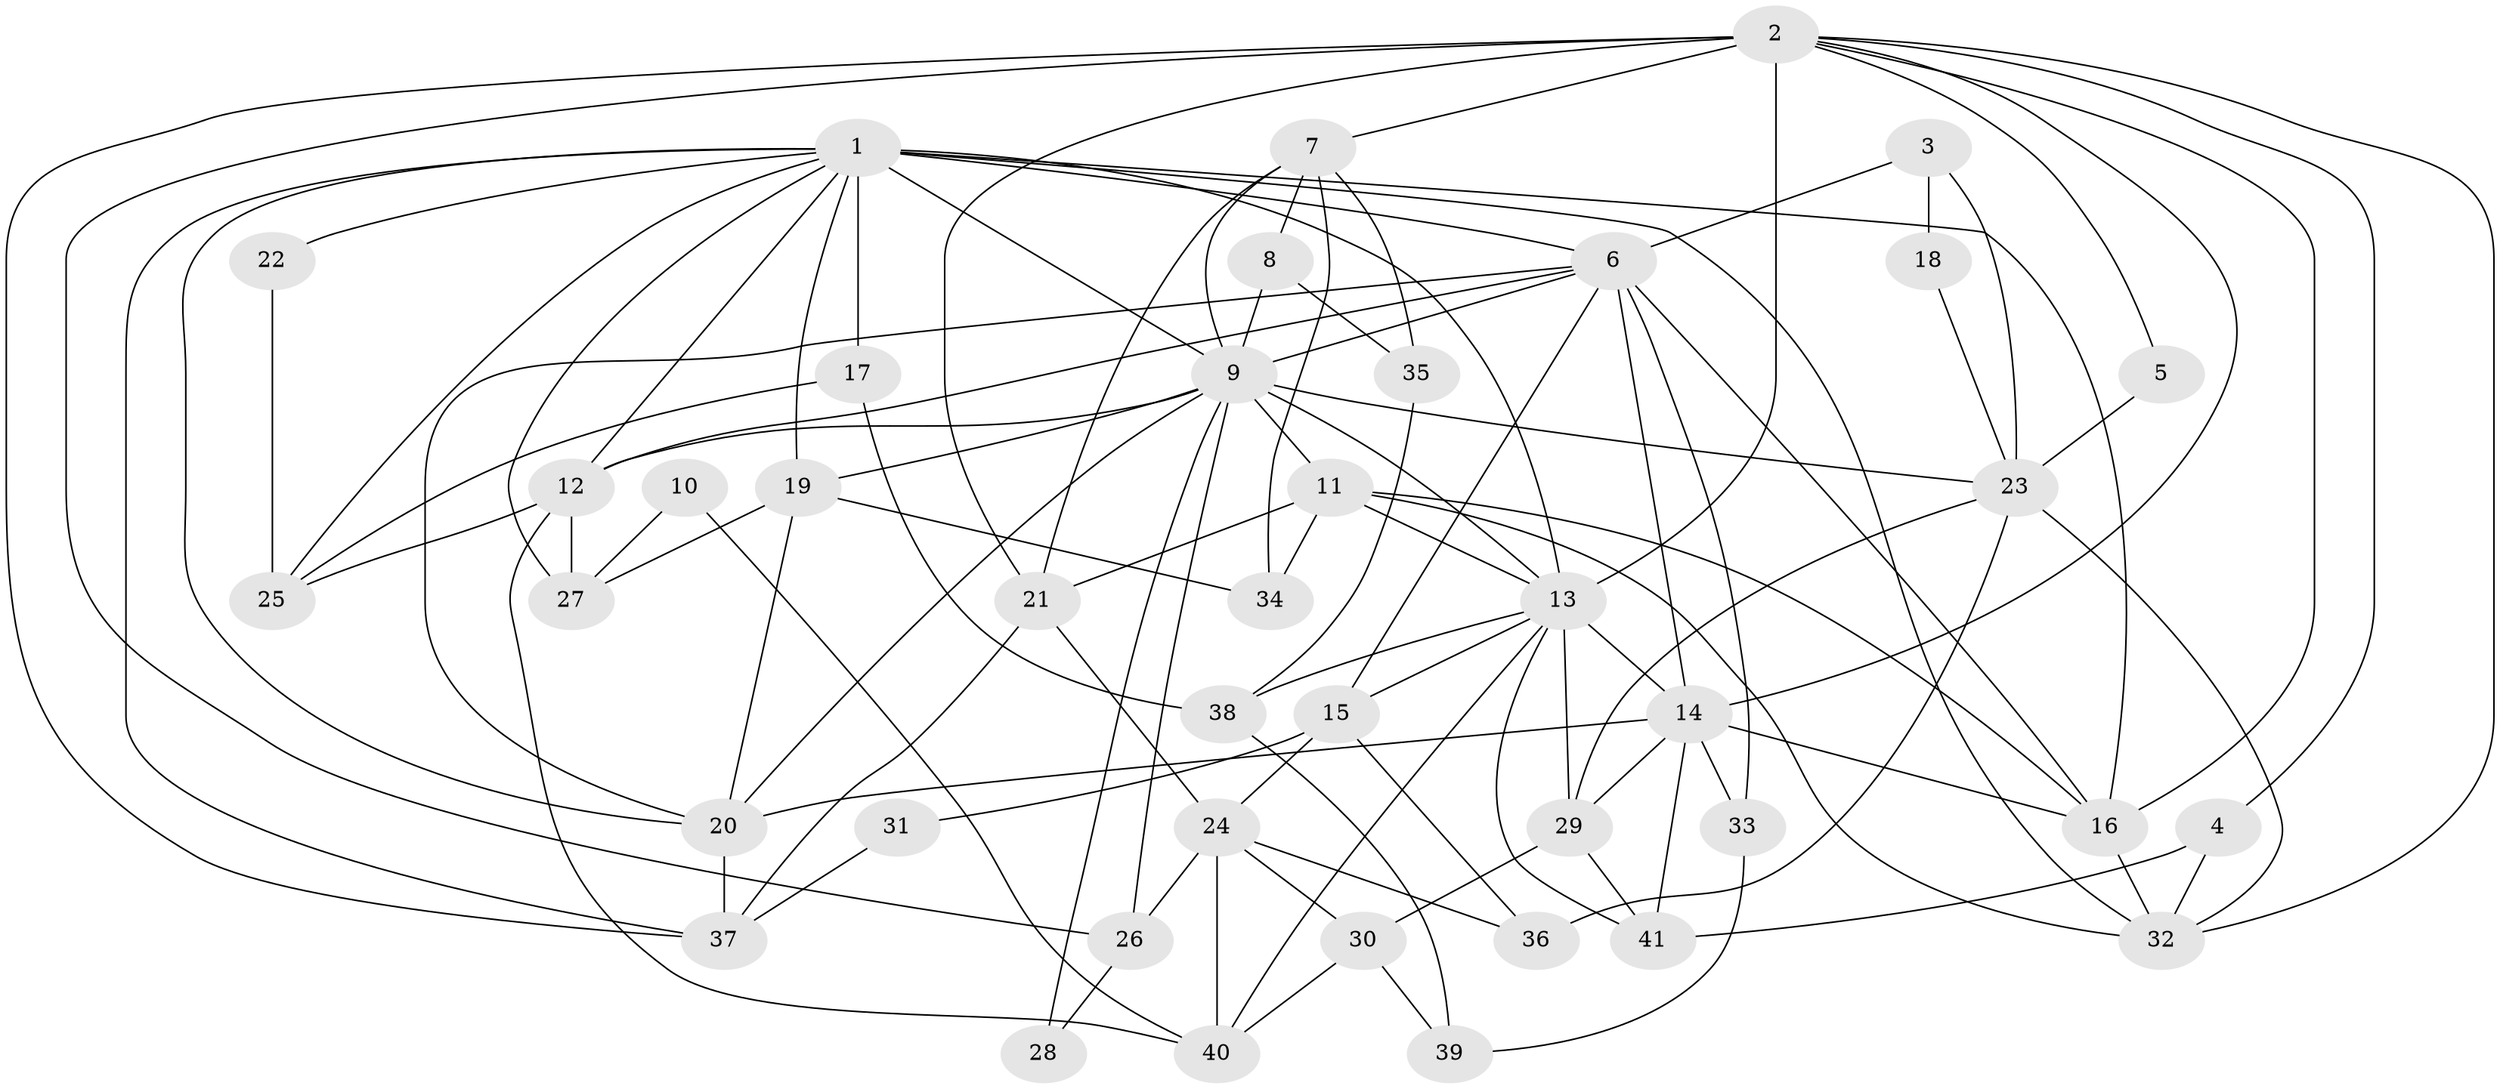 // original degree distribution, {5: 0.18518518518518517, 6: 0.09876543209876543, 3: 0.2222222222222222, 2: 0.16049382716049382, 4: 0.2839506172839506, 8: 0.012345679012345678, 7: 0.037037037037037035}
// Generated by graph-tools (version 1.1) at 2025/51/03/04/25 22:51:09]
// undirected, 41 vertices, 102 edges
graph export_dot {
  node [color=gray90,style=filled];
  1;
  2;
  3;
  4;
  5;
  6;
  7;
  8;
  9;
  10;
  11;
  12;
  13;
  14;
  15;
  16;
  17;
  18;
  19;
  20;
  21;
  22;
  23;
  24;
  25;
  26;
  27;
  28;
  29;
  30;
  31;
  32;
  33;
  34;
  35;
  36;
  37;
  38;
  39;
  40;
  41;
  1 -- 6 [weight=2.0];
  1 -- 9 [weight=1.0];
  1 -- 12 [weight=1.0];
  1 -- 13 [weight=2.0];
  1 -- 16 [weight=1.0];
  1 -- 17 [weight=2.0];
  1 -- 19 [weight=1.0];
  1 -- 20 [weight=1.0];
  1 -- 22 [weight=1.0];
  1 -- 25 [weight=1.0];
  1 -- 27 [weight=2.0];
  1 -- 32 [weight=1.0];
  1 -- 37 [weight=1.0];
  2 -- 4 [weight=1.0];
  2 -- 5 [weight=1.0];
  2 -- 7 [weight=1.0];
  2 -- 13 [weight=4.0];
  2 -- 14 [weight=1.0];
  2 -- 16 [weight=2.0];
  2 -- 21 [weight=1.0];
  2 -- 26 [weight=1.0];
  2 -- 32 [weight=1.0];
  2 -- 37 [weight=1.0];
  3 -- 6 [weight=1.0];
  3 -- 18 [weight=1.0];
  3 -- 23 [weight=1.0];
  4 -- 32 [weight=1.0];
  4 -- 41 [weight=1.0];
  5 -- 23 [weight=1.0];
  6 -- 9 [weight=2.0];
  6 -- 12 [weight=2.0];
  6 -- 14 [weight=1.0];
  6 -- 15 [weight=1.0];
  6 -- 16 [weight=1.0];
  6 -- 20 [weight=1.0];
  6 -- 33 [weight=1.0];
  7 -- 8 [weight=1.0];
  7 -- 9 [weight=1.0];
  7 -- 21 [weight=1.0];
  7 -- 34 [weight=1.0];
  7 -- 35 [weight=1.0];
  8 -- 9 [weight=1.0];
  8 -- 35 [weight=1.0];
  9 -- 11 [weight=3.0];
  9 -- 12 [weight=1.0];
  9 -- 13 [weight=1.0];
  9 -- 19 [weight=1.0];
  9 -- 20 [weight=2.0];
  9 -- 23 [weight=1.0];
  9 -- 26 [weight=1.0];
  9 -- 28 [weight=1.0];
  10 -- 27 [weight=1.0];
  10 -- 40 [weight=1.0];
  11 -- 13 [weight=1.0];
  11 -- 16 [weight=1.0];
  11 -- 21 [weight=1.0];
  11 -- 32 [weight=1.0];
  11 -- 34 [weight=1.0];
  12 -- 25 [weight=1.0];
  12 -- 27 [weight=1.0];
  12 -- 40 [weight=1.0];
  13 -- 14 [weight=1.0];
  13 -- 15 [weight=1.0];
  13 -- 29 [weight=1.0];
  13 -- 38 [weight=1.0];
  13 -- 40 [weight=1.0];
  13 -- 41 [weight=1.0];
  14 -- 16 [weight=1.0];
  14 -- 20 [weight=1.0];
  14 -- 29 [weight=1.0];
  14 -- 33 [weight=1.0];
  14 -- 41 [weight=1.0];
  15 -- 24 [weight=1.0];
  15 -- 31 [weight=1.0];
  15 -- 36 [weight=1.0];
  16 -- 32 [weight=1.0];
  17 -- 25 [weight=1.0];
  17 -- 38 [weight=1.0];
  18 -- 23 [weight=1.0];
  19 -- 20 [weight=1.0];
  19 -- 27 [weight=1.0];
  19 -- 34 [weight=1.0];
  20 -- 37 [weight=1.0];
  21 -- 24 [weight=1.0];
  21 -- 37 [weight=1.0];
  22 -- 25 [weight=1.0];
  23 -- 29 [weight=1.0];
  23 -- 32 [weight=1.0];
  23 -- 36 [weight=1.0];
  24 -- 26 [weight=1.0];
  24 -- 30 [weight=1.0];
  24 -- 36 [weight=1.0];
  24 -- 40 [weight=1.0];
  26 -- 28 [weight=1.0];
  29 -- 30 [weight=1.0];
  29 -- 41 [weight=1.0];
  30 -- 39 [weight=1.0];
  30 -- 40 [weight=1.0];
  31 -- 37 [weight=1.0];
  33 -- 39 [weight=1.0];
  35 -- 38 [weight=1.0];
  38 -- 39 [weight=1.0];
}
